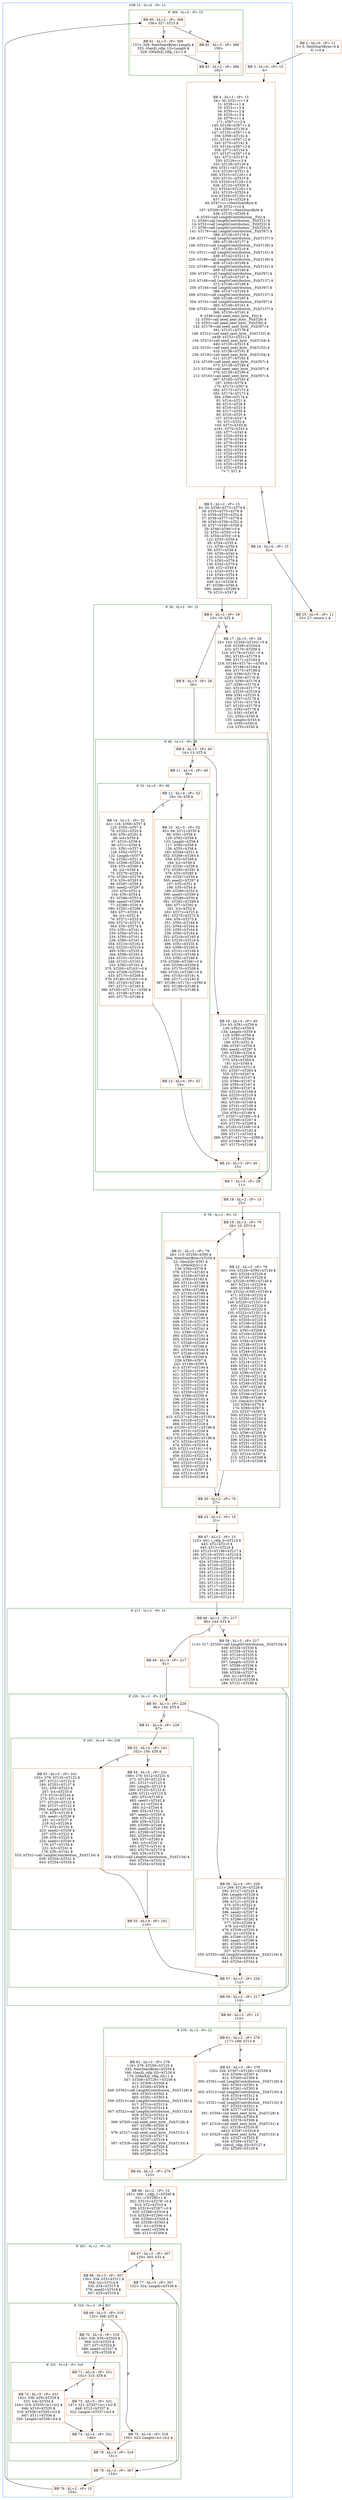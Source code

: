 digraph routine {
	graph [fontname=helvetica, fontsize=13, nodesep="0.1", ranksep="0.5"];
	node [label="\N", height="0.25", width="0.4", shape=box];
	edge [color=black];
	graph [bb="0,0,1021,10685"];
	subgraph cluster_for_15 {
		graph [color=dodgerblue,
			label="FOR 15 : hL=0 : rP= 11",
			lp="517,10666",
			bb="162,16,871,10677"];
		subgraph cluster_if_28 {
			graph [color=darkgreen,
				label="IF 28 : hL=2 : rP= 15 ",
				lp="555,8100",
				bb="340,5612,769,8111"];
			subgraph cluster_if_40 {
				graph [label="IF 40 : hL=3 : rP= 28 ",
					lp="550,7525",
					bb="348,5690,751,7536"];
				subgraph cluster_if_52 {
					graph [label="IF 52 : hL=4 : rP= 40 ",
						lp="545,6790",
						bb="356,5768,733,6801"];
					blok_13 [label="BB 13 : hL=4 : rP= 52\n19> ", height="0.56", width="2.00", color=chocolate, pos="637,5796"];
					blok_12 [label="BB 12 : hL=4 : rP= 52\n18> 16: hT8 $\n", height="0.56", width="2.00", color=chocolate, pos="487,6750"];
					blok_14 [label="BB 14 : hL=5 : rP= 52\n42> 116: hT60=hT57 $\n125: hT55=hT57 $\n78: hT252=hT25 $\n530: hT9=hT252 $\n86: lc4=hT56 $\n97: hT10=hT38\
 $\n99: hT11=hT40 $\n101: hT61=hT57 $\n128: hT62=hT57 $\n132: Length=hT57 $\n74: hT262=hT21 $\n550: hT266=hT262 $\n554: hT3=hT26\
6 $\n82: lc2=hT49 $\n75: hT279=hT28 $\n570: hT283=hT279 $\n574: hT4=hT283 $\n89: hT297=hT50 $\n593: need2=hT297 $\n103: hT5=hT51\
 $\n104: hT8=hT54 $\n91: hT299=hT53 $\n598: need3=hT299 $\n77: hT288=hT30 $\n580: hT291=hT288 $\n583: hT7=hT291 $\n84: lc3=hT52 \
$\n76: hT271=hT23 $\n560: hT274=hT271 $\n563: hT6=hT274 $\n353: hT91=hT161 $\n230: hT94=hT161 $\n234: hT95=hT161 $\n238: hT80=hT\
161 $\n354: hT219=hT162 $\n452: hT235=hT219 $\n495: hT81=hT235 $\n364: hT98=hT163 $\n244: hT101=hT163 $\n248: hT102=hT163 $\n252\
: hT82=hT163 $\n375: hT205=hT163!=0 $\n429: hT208=hT205 $\n433: hT170=hT208 $\n379: hT180=hT163!=0 $\n393: hT183=hT180 $\n397: h\
T171=hT183 $\n386: hT185=hT174==hT60 $\n401: hT188=hT185 $\n405: hT175=hT188 $\n", height="11.44", width="2.47", color=chocolate, pos="453,6266"];
					blok_15 [label="BB 15 : hL=5 : rP= 52\n45> 94: hT12=hT35 $\n96: hT61=hT58 $\n129: hT62=hT58 $\n133: Length=hT58 $\n117: hT60=hT58 $\n126: hT55=h\
T58 $\n193: hT264=hT21 $\n552: hT268=hT264 $\n556: hT3=hT268 $\n194: lc2=hT49 $\n195: hT281=hT28 $\n572: hT285=hT281 $\n576: hT4\
=hT285 $\n196: hT297=hT50 $\n595: need2=hT297 $\n197: hT5=hT51 $\n198: hT8=hT54 $\n199: hT299=hT53 $\n599: need3=hT299 $\n200: h\
T289=hT30 $\n581: hT292=hT289 $\n584: hT7=hT292 $\n201: lc3=hT52 $\n202: hT272=hT23 $\n561: hT275=hT272 $\n564: hT6=hT275 $\n351\
: hT92=hT164 $\n231: hT94=hT164 $\n235: hT95=hT164 $\n239: hT80=hT164 $\n352: hT219=hT165 $\n453: hT235=hT219 $\n496: hT81=hT235\
 $\n363: hT99=hT166 $\n245: hT101=hT166 $\n249: hT102=hT166 $\n253: hT82=hT166 $\n376: hT206=hT166!=0 $\n430: hT208=hT206 $\n434\
: hT170=hT208 $\n380: hT181=hT166!=0 $\n394: hT183=hT181 $\n398: hT171=hT183 $\n387: hT186=hT174==hT60 $\n402: hT188=hT186 $\n40\
6: hT175=hT188 $\n", height="10.56", width="2.44", color=chocolate, pos="637,6266"];
					blok_12 -> blok_14 [label=T, pos="e,482,6678 486,6730 485,6719 484,6705 483,6688", lp="490,6704"];
					blok_14 -> blok_13 [pos="e,590,5816 542,5859 544,5858 545,5856 546,5854 555,5841 568,5830 581,5821"];
					blok_12 -> blok_15 [label=F, pos="e,560,6646 498,6730 517,6704 531,6705 545,6678 549,6671 552,6663 556,6655", lp="536,6704"];
					blok_15 -> blok_13 [pos="e,637,5816 637,5886 637,5863 637,5842 637,5826"];
				}
				blok_10 [label="BB 10 : hL=3 : rP= 40\n15> ", height="0.56", width="2.00", color=chocolate, pos="671,5718"];
				blok_9 [label="BB 9 : hL=3 : rP= 40\n14> 13: hT5 $\n", height="0.56", width="1.89", color=chocolate, pos="506,7485"];
				blok_11 [label="BB 11 : hL=4 : rP= 40\n39> ", height="0.56", width="1.97", color=chocolate, pos="487,7121"];
				blok_16 [label="BB 16 : hL=4 : rP= 40\n23> 93: hT61=hT59 $\n130: hT62=hT59 $\n134: Length=hT59 $\n118: hT60=hT59 $\n127: hT55=hT59 $\n188: hT5=h\
T51 $\n189: hT297=hT50 $\n594: need2=hT297 $\n190: hT280=hT28 $\n571: hT284=hT280 $\n575: hT4=hT284 $\n191: lc2=hT49 $\n192: hT2\
63=hT21 $\n551: hT267=hT263 $\n555: hT3=hT267 $\n349: hT93=hT167 $\n232: hT94=hT167 $\n236: hT95=hT167 $\n240: hT80=hT167 $\n350\
: hT219=hT168 $\n454: hT235=hT219 $\n497: hT81=hT235 $\n362: hT100=hT169 $\n246: hT101=hT169 $\n250: hT102=hT169 $\n254: hT82=hT\
169 $\n377: hT207=hT169!=0 $\n431: hT208=hT207 $\n435: hT170=hT208 $\n381: hT182=hT169!=0 $\n395: hT183=hT182 $\n399: hT171=hT18\
3 $\n388: hT187=hT174==hT60 $\n403: hT188=hT187 $\n407: hT175=hT188 $\n", height="8.11", width="2.47", color=chocolate, pos="654,7121"];
				blok_9 -> blok_11 [label=T, pos="e,488,7141 505,7465 505,7459 504,7453 504,7447 498,7338 492,7209 489,7151", lp="511,7439"];
				blok_13 -> blok_10 [pos="e,661,5738 644,5776 645,5773 646,5771 647,5768 650,5761 653,5754 657,5747"];
				blok_9 -> blok_16 [label=F, pos="e,565,7409 511,7465 512,7459 513,7453 514,7447 515,7443 514,7433 516,7431 528,7416 542,7424 557,7415", lp="520,7439"];
				blok_16 -> blok_10 [pos="e,681,5738 664,6829 684,6801 714,6827 734,6801 742,6792 742,6761 742,6750 742,6750 742,6750 742,5796 742,5783 743,5778 734,5768 \
720,5749 705,5755 689,5744"];
				blok_11 -> blok_12 [pos="e,487,6770 487,7101 487,7039 487,6854 487,6780"];
			}
			blok_6 [label="BB 6 : hL=2 : rP= 28\n10> 10: hT2 $\n", height="0.56", width="1.89", color=chocolate, pos="533,8060"];
			blok_8 [label="BB 8 : hL=3 : rP= 28\n36> ", height="0.56", width="1.89", color=chocolate, pos="506,7776"];
			blok_7 [label="BB 7 : hL=2 : rP= 28\n11> ", height="0.56", width="1.89", color=chocolate, pos="680,5640"];
			blok_17 [label="BB 17 : hL=3 : rP= 28\n24> 143: hT204=hT102!=0 $\n428: hT208=hT204 $\n432: hT170=hT208 $\n216: hT179=hT102!=0 $\n392: hT183=hT17\
9 $\n396: hT171=hT183 $\n218: hT184=hT174==hT45 $\n400: hT188=hT184 $\n404: hT175=hT188 $\n340: hT90=hT176 $\n229: hT94=hT176 $\\
n233: hT95=hT176 $\n237: hT80=hT176 $\n342: hT219=hT177 $\n451: hT235=hT219 $\n494: hT81=hT235 $\n355: hT97=hT178 $\n243: hT101=\
hT178 $\n247: hT102=hT178 $\n251: hT82=hT178 $\n21: hT61=hT45 $\n131: hT62=hT45 $\n135: Length=hT45 $\n24: hT60=hT45 $\n124: hT5\
5=hT45 $\n", height="5.89", width="2.50", color=chocolate, pos="671,7776"];
			blok_6 -> blok_8 [label=T, pos="e,508,7796 530,8040 530,8034 529,8028 528,8022 520,7944 512,7852 509,7806", lp="536,8014"];
			blok_10 -> blok_7 [pos="e,678,5660 673,5698 674,5689 675,5679 677,5670"];
			blok_6 -> blok_17 [label=F, pos="e,581,7984 536,8040 536,8034 537,8028 538,8022 539,8018 538,8008 540,8006 549,7993 560,7998 573,7990", lp="544,8014"];
			blok_17 -> blok_7 [pos="e,691,5660 681,7564 704,7536 737,7573 759,7546 762,7543 760,7488 760,7485 760,7485 760,7485 760,5718 760,5705 761,5699 752,5690 \
735,5669 718,5677 699,5666"];
			blok_8 -> blok_9 [pos="e,506,7505 506,7756 506,7706 506,7575 506,7515"];
		}
		subgraph cluster_if_79 {
			graph [color=darkgreen,
				label="IF 79 : hL=2 : rP= 15 ",
				lp="590,5503",
				bb="389,4257,790,5514"];
			blok_19 [label="BB 19 : hL=2 : rP= 79\n26> 23: hT13 $\n", height="0.56", width="1.97", color=chocolate, pos="680,5463"];
			blok_21 [label="BB 21 : hL=3 : rP= 79\n28> 115: hT259=hT60 $\n544: NextStartByte=hT259 $\n22: ((len)[i])=hT61 $\n25: ((Mark)[i])=1 $\n138: hT64=\
hT79 $\n378: hT107=hT183 $\n260: hT108=hT183 $\n262: hT83=hT183 $\n385: hT110=hT188 $\n264: hT111=hT188 $\n266: hT84=hT188 $\n34\
7: hT193=hT189 $\n412: hT196=hT193 $\n416: hT199=hT196 $\n420: hT238=hT199 $\n503: hT244=hT238 $\n515: hT249=hT244 $\n525: hT85=\
hT249 $\n348: hT217=hT190 $\n448: hT218=hT217 $\n450: hT241=hT218 $\n509: hT247=hT241 $\n521: hT86=hT247 $\n360: hT239=hT191 $\n\
505: hT245=hT239 $\n517: hT248=hT245 $\n523: hT87=hT248 $\n361: hT240=hT192 $\n507: hT246=hT240 $\n519: hT88=hT246 $\n228: hT89=\
hT67 $\n242: hT194=hT95 $\n413: hT197=hT194 $\n417: hT200=hT197 $\n421: hT237=hT200 $\n501: hT243=hT237 $\n513: hT250=hT243 $\n5\
27: hT255=hT250 $\n537: hT257=hT255 $\n541: hT258=hT257 $\n543: hT96=hT258 $\n256: hT236=hT102 $\n499: hT242=hT236 $\n511: hT251\
=hT242 $\n529: hT256=hT251 $\n539: hT103=hT256 $\n415: hT227=hT194+hT193 $\n464: hT228=hT227 $\n466: hT195=hT228 $\n419: hT230=h\
T197+hT196 $\n468: hT231=hT230 $\n470: hT198=hT231 $\n423: hT233=hT200+hT199 $\n472: hT234=hT233 $\n474: hT201=hT234 $\n425: hT2\
21=hT191!=0 $\n456: hT222=hT221 $\n458: hT202=hT222 $\n427: hT224=hT192!=0 $\n460: hT225=hT224 $\n462: hT203=hT225 $\n442: hT214\
=hT67 $\n444: hT215=hT183 $\n446: hT216=hT188 $\n", height="14.56", width="2.50", color=chocolate, pos="487,4867"];
			blok_20 [label="BB 20 : hL=2 : rP= 79\n27> ", height="0.56", width="2.00", color=chocolate, pos="565,4285"];
			blok_22 [label="BB 22 : hL=3 : rP= 79\n30> 164: hT226=hT95+hT140 $\n463: hT228=hT226 $\n465: hT195=hT228 $\n162: hT229=hT95+hT140 $\n467: hT231=\
hT229 $\n469: hT198=hT231 $\n159: hT232=hT95+hT140 $\n471: hT234=hT232 $\n473: hT201=hT234 $\n149: hT220=hT153!=0 $\n455: hT222=\
hT220 $\n457: hT202=hT222 $\n155: hT223=hT155!=0 $\n459: hT225=hT223 $\n461: hT203=hT225 $\n374: hT106=hT208 $\n259: hT108=hT208\
 $\n261: hT83=hT208 $\n339: hT109=hT209 $\n263: hT111=hT209 $\n265: hT84=hT209 $\n344: hT238=hT210 $\n502: hT244=hT238 $\n514: h\
T249=hT244 $\n524: hT85=hT249 $\n346: hT217=hT211 $\n447: hT218=hT217 $\n449: hT241=hT218 $\n508: hT247=hT241 $\n520: hT86=hT247\
 $\n357: hT239=hT212 $\n504: hT245=hT239 $\n516: hT248=hT245 $\n522: hT87=hT248 $\n359: hT240=hT213 $\n506: hT246=hT240 $\n518: \
hT88=hT246 $\n123: ((len)[i])=hT62 $\n102: hT64=hT79 $\n174: hT89=hT67 $\n203: hT237=hT95 $\n500: hT243=hT237 $\n512: hT250=hT24\
3 $\n526: hT255=hT250 $\n536: hT257=hT255 $\n540: hT258=hT257 $\n542: hT96=hT258 $\n211: hT236=hT102 $\n498: hT242=hT236 $\n510:\
 hT251=hT242 $\n528: hT256=hT251 $\n538: hT103=hT256 $\n227: hT214=hT67 $\n215: hT215=hT208 $\n217: hT216=hT209 $\n", height="12.56", width="2.75", color=chocolate, pos="683,4867"];
			blok_19 -> blok_21 [label=T, pos="e,577,5384 639,5443 621,5432 600,5417 583,5393", lp="621,5417"];
			blok_21 -> blok_20 [pos="e,562,4305 557,4343 558,4333 560,4323 561,4315"];
			blok_19 -> blok_22 [label=F, pos="e,681,5319 680,5443 680,5420 681,5379 681,5329", lp="686,5417"];
			blok_22 -> blok_20 [pos="e,571,4305 596,4415 591,4391 585,4366 580,4343 579,4334 576,4324 574,4315"];
		}
		subgraph cluster_if_217 {
			graph [color=darkgreen,
				label="IF 217 : hL=2 : rP= 15 ",
				lp="512,3814",
				bb="170,2126,853,3825"];
			subgraph cluster_if_229 {
				graph [label="IF 229 : hL=3 : rP= 217 ",
					lp="507,3447",
					bb="178,2204,835,3458"];
				subgraph cluster_if_241 {
					graph [label="IF 241 : hL=4 : rP= 229 ",
						lp="502,2920",
						bb="186,2282,817,2931"];
					blok_55 [label="BB 55 : hL=4 : rP= 241\n110> ", height="0.56", width="2.08", color=chocolate, pos="657,2310"];
					blok_52 [label="BB 52 : hL=4 : rP= 241\n102> 156: hT8 $\n", height="0.56", width="2.08", color=chocolate, pos="435,2880"];
					blok_53 [label="BB 53 : hL=5 : rP= 241\n103> 279: hT125=hT122 $\n287: hT121=hT122 $\n180: hT253=hT137 $\n531: hT9=hT253 $\n207: lc4=hT235 $\n273\
: hT10=hT234 $\n275: hT11=hT119 $\n277: hT126=hT122 $\n290: hT127=hT122 $\n294: Length=hT122 $\n176: hT3=hT139 $\n255: need1=hT2\
36 $\n241: lc1=hT237 $\n219: lc2=hT238 $\n177: hT4=hT152 $\n223: need2=hT239 $\n257: hT5=hT222 $\n258: hT8=hT225 $\n225: need3=h\
T240 $\n179: hT7=hT154 $\n221: lc3=hT241 $\n178: hT6=hT141 $\n533: hT331=call LengthContribution__Fi(hT134) $\n639: hT334=hT331 \
$\n643: hT254=hT334 $\n", height="5.89", width="4.22", color=chocolate, pos="346,2588"];
					blok_54 [label="BB 54 : hL=5 : rP= 241\n108> 270: hT12=hT231 $\n272: hT126=hT123 $\n291: hT127=hT123 $\n295: Length=hT123 $\n280: hT125=hT123 $\\
n288: hT121=hT123 $\n482: hT3=hT139 $\n483: need1=hT242 $\n484: lc1=hT243 $\n485: lc2=hT244 $\n486: hT4=hT152 $\n487: need2=hT24\
5 $\n488: hT5=hT222 $\n489: hT8=hT225 $\n490: hT299=hT246 $\n600: need3=hT299 $\n491: hT290=hT154 $\n582: hT293=hT290 $\n585: hT\
7=hT293 $\n492: lc3=hT247 $\n493: hT273=hT141 $\n562: hT276=hT273 $\n565: hT6=hT276 $\n534: hT332=call LengthContribution__Fi(hT\
134) $\n640: hT334=hT332 $\n644: hT254=hT334 $\n", height="6.11", width="4.22", color=chocolate, pos="657,2588"];
					blok_52 -> blok_53 [label=T, pos="e,411,2800 429,2860 426,2848 420,2830 414,2810", lp="428,2834"];
					blok_53 -> blok_55 [pos="e,582,2328 492,2376 495,2373 499,2371 502,2368 523,2352 548,2340 572,2331"];
					blok_52 -> blok_54 [label=F, pos="e,505,2803 445,2860 464,2835 476,2833 498,2811", lp="486,2834"];
					blok_54 -> blok_55 [pos="e,657,2330 657,2368 657,2358 657,2348 657,2340"];
				}
				blok_57 [label="BB 57 : hL=3 : rP= 229\n112> ", height="0.56", width="2.08", color=chocolate, pos="723,2232"];
				blok_50 [label="BB 50 : hL=3 : rP= 229\n96> 150: hT5 $\n", height="0.56", width="2.08", color=chocolate, pos="435,3407"];
				blok_51 [label="BB 51 : hL=4 : rP= 229\n97> ", height="0.56", width="2.08", color=chocolate, pos="435,3147"];
				blok_56 [label="BB 56 : hL=4 : rP= 229\n111> 269: hT126=hT228 $\n292: hT127=hT228 $\n296: Length=hT228 $\n281: hT125=hT228 $\n289: hT121=hT228 $\
\n475: hT5=hT222 $\n476: hT297=hT248 $\n596: need2=hT297 $\n477: hT282=hT152 $\n573: hT286=hT282 $\n577: hT4=hT286 $\n478: lc2=h\
T249 $\n479: hT338=hT250 $\n652: lc1=hT338 $\n480: hT296=hT251 $\n592: need1=hT296 $\n481: hT265=hT139 $\n553: hT269=hT265 $\n55\
7: hT3=hT269 $\n535: hT333=call LengthContribution__Fi(hT134) $\n641: hT334=hT333 $\n645: hT254=hT334 $\n", height="5.22", width="4.22", color=chocolate, pos="671,3147"];
				blok_50 -> blok_51 [label=T, pos="e,435,3167 435,3387 435,3341 435,3231 435,3177", lp="440,3361"];
				blok_55 -> blok_57 [pos="e,695,2252 663,2290 664,2287 665,2284 667,2282 673,2274 680,2266 687,2259"];
				blok_50 -> blok_56 [label=F, pos="e,519,3330 446,3387 469,3360 483,3361 511,3337", lp="494,3361"];
				blok_56 -> blok_57 [pos="e,733,2252 681,2959 725,2911 782,2989 825,2941 828,2938 826,2883 826,2880 826,2880 826,2880 826,2310 826,2297 827,2291 818,2282 \
793,2255 769,2274 741,2258"];
				blok_51 -> blok_52 [pos="e,435,2900 435,3127 435,3081 435,2966 435,2910"];
			}
			blok_48 [label="BB 48 : hL=2 : rP= 217\n90> 144: hT2 $\n", height="0.56", width="2.06", color=chocolate, pos="565,3774"];
			blok_49 [label="BB 49 : hL=3 : rP= 217\n91> ", height="0.56", width="2.06", color=chocolate, pos="432,3594"];
			blok_59 [label="BB 59 : hL=2 : rP= 217\n114> ", height="0.56", width="2.06", color=chocolate, pos="723,2154"];
			blok_58 [label="BB 58 : hL=3 : rP= 217\n113> 317: hT330=call LengthContribution__Fi(hT134) $\n638: hT334=hT330 $\n642: hT254=hT334 $\n165: hT126\
=hT255 $\n293: hT127=hT255 $\n297: Length=hT255 $\n267: hT296=hT256 $\n591: need1=hT296 $\n268: hT338=hT257 $\n650: lc1=hT338 $\\
n169: hT125=hT258 $\n286: hT121=hT258 $\n", height="3.00", width="4.61", color=chocolate, pos="679,3594"];
			blok_48 -> blok_49 [label=T, pos="e,447,3614 550,3754 539,3739 524,3720 510,3702 491,3675 468,3644 453,3622", lp="544,3728"];
			blok_57 -> blok_59 [pos="e,723,2174 723,2212 723,2203 723,2194 723,2184"];
			blok_48 -> blok_58 [label=F, pos="e,607,3702 575,3754 583,3740 592,3725 602,3710", lp="600,3728"];
			blok_58 -> blok_59 [pos="e,735,2174 689,3486 734,3436 790,3505 836,3458 844,3449 844,3418 844,3407 844,3407 844,3407 844,2232 844,2219 846,2213 836,2204 \
806,2173 778,2197 744,2180"];
			blok_49 -> blok_50 [pos="e,435,3427 432,3574 433,3541 434,3476 435,3437"];
		}
		subgraph cluster_if_279 {
			graph [color=darkgreen,
				label="IF 279 : hL=2 : rP= 15 ",
				lp="538,2017",
				bb="222,1379,853,2028"];
			blok_61 [label="BB 61 : hL=2 : rP= 279\n117> 168: hT13 $\n", height="0.56", width="2.08", color=chocolate, pos="693,1977"];
			blok_62 [label="BB 62 : hL=3 : rP= 279\n118> 278: hT259=hT125 $\n545: NextStartByte=hT259 $\n166: ((len)[i_rdlp_0])=hT126 $\n170: ((Mark)[i_rdlp\
_0])=1 $\n547: hT308=hT128==hT259 $\n611: hT309=hT308 $\n613: hT260=hT309 $\n549: hT302=call LengthContribution__Fi(hT128) $\n60\
3: hT303=hT302 $\n605: hT261=hT303 $\n559: hT313=call LengthContribution__Fi(hT130) $\n617: hT314=hT313 $\n619: hT270=hT314 $\n5\
67: hT322=call LengthContribution__Fi(hT132) $\n628: hT323=hT322 $\n630: hT277=hT323 $\n569: hT305=call need_next_byte__Fi(hT128\
) $\n607: hT306=hT305 $\n609: hT278=hT306 $\n579: hT317=call need_next_byte__Fi(hT131) $\n622: hT318=hT317 $\n624: hT287=hT318 $\
\n587: hT326=call need_next_byte__Fi(hT133) $\n633: hT327=hT326 $\n635: hT294=hT327 $\n589: hT295=hT129 $\n", height="6.11", width="4.22", color=chocolate, pos="382,1685"];
			blok_64 [label="BB 64 : hL=2 : rP= 279\n123> ", height="0.56", width="2.08", color=chocolate, pos="629,1407"];
			blok_63 [label="BB 63 : hL=3 : rP= 279\n120> 326: hT307=hT128==hT259 $\n610: hT309=hT307 $\n612: hT260=hT309 $\n300: hT301=call LengthContributi\
on__Fi(hT128) $\n602: hT303=hT301 $\n604: hT261=hT303 $\n305: hT312=call LengthContribution__Fi(hT130) $\n616: hT314=hT312 $\n61\
8: hT270=hT314 $\n311: hT321=call LengthContribution__Fi(hT132) $\n627: hT323=hT321 $\n629: hT277=hT323 $\n301: hT304=call need_\
next_byte__Fi(hT128) $\n606: hT306=hT304 $\n608: hT278=hT306 $\n307: hT316=call need_next_byte__Fi(hT131) $\n621: hT318=hT316 $\\
n623: hT287=hT318 $\n313: hT325=call need_next_byte__Fi(hT133) $\n632: hT327=hT325 $\n634: hT294=hT327 $\n285: ((len)[i_rdlp_0])\
=hT127 $\n332: hT295=hT129 $\n", height="5.44", width="4.22", color=chocolate, pos="693,1685"];
			blok_61 -> blok_62 [label=T, pos="e,534,1902 632,1957 604,1946 572,1931 542,1908", lp="602,1931"];
			blok_62 -> blok_64 [pos="e,590,1427 534,1469 535,1467 537,1466 538,1465 551,1452 567,1441 581,1432"];
			blok_61 -> blok_63 [label=F, pos="e,693,1881 693,1957 693,1941 693,1918 693,1891", lp="697,1931"];
			blok_63 -> blok_64 [pos="e,634,1427 648,1489 643,1469 639,1451 636,1437"];
		}
		subgraph cluster_if_307 {
			graph [color=darkgreen,
				label="IF 307 : hL=2 : rP= 15 ",
				lp="644,1094",
				bb="434,94,853,1105"];
			subgraph cluster_if_319 {
				graph [label="IF 319 : hL=3 : rP= 307 ",
					lp="639,839",
					bb="442,172,835,850"];
				subgraph cluster_if_331 {
					graph [label="IF 331 : hL=4 : rP= 319 ",
						lp="634,584",
						bb="450,250,817,595"];
					blok_74 [label="BB 74 : hL=4 : rP= 331\n149> ", height="0.56", width="2.06", color=chocolate, pos="723,278"];
					blok_71 [label="BB 71 : hL=4 : rP= 331\n141> 315: hT8 $\n", height="0.56", width="2.08", color=chocolate, pos="567,544"];
					blok_72 [label="BB 72 : hL=5 : rP= 331\n142> 338: hT9=hT329 $\n532: lc4=hT334 $\n144> 318: hT335=lc1+lc2 $\n646: hT10=hT335 $\n319: hT336=hT335+\
lc3 $\n647: hT11=hT336 $\n320: Length=hT336+lc4 $\n", height="1.89", width="2.39", color=chocolate, pos="544,404"];
					blok_73 [label="BB 73 : hL=5 : rP= 331\n147> 321: hT337=lc1+lc2 $\n648: hT12=hT337 $\n322: Length=hT337+lc3 $\n", height="1.00", width="2.39", color=chocolate, pos="723,404"];
					blok_71 -> blok_72 [label=T, pos="e,555,472 564,524 562,513 559,498 557,482", lp="567,498"];
					blok_72 -> blok_74 [pos="e,691,298 630,339 631,338 633,337 634,336 650,325 667,314 682,304"];
					blok_71 -> blok_73 [label=F, pos="e,675,440 578,524 593,506 632,473 667,446", lp="618,498"];
					blok_73 -> blok_74 [pos="e,723,298 723,368 723,349 723,326 723,308"];
				}
				blok_76 [label="BB 76 : hL=3 : rP= 319\n151> ", height="0.56", width="2.06", color=chocolate, pos="753,200"];
				blok_69 [label="BB 69 : hL=3 : rP= 319\n135> 309: hT5 $\n", height="0.56", width="2.06", color=chocolate, pos="590,799"];
				blok_70 [label="BB 70 : hL=4 : rP= 319\n136> 336: hT6=hT320 $\n566: lc3=hT323 $\n337: hT7=hT324 $\n586: need3=hT327 $\n601: hT8=hT328 $\n", height="1.44", width="2.14", color=chocolate, pos="567,675"];
				blok_75 [label="BB 75 : hL=4 : rP= 319\n150> 323: Length=lc1+lc2 $\n", height="0.56", width="2.44", color=chocolate, pos="739,675"];
				blok_69 -> blok_70 [label=T, pos="e,577,727 586,779 584,768 581,753 579,737", lp="590,753"];
				blok_74 -> blok_76 [pos="e,745,220 730,258 731,255 732,253 733,250 736,243 738,236 741,229"];
				blok_69 -> blok_75 [label=F, pos="e,704,695 601,779 628,747 667,720 695,701", lp="639,753"];
				blok_75 -> blok_76 [pos="e,763,220 739,655 740,644 742,632 749,623 771,597 798,620 818,595 826,586 826,555 826,544 826,544 826,544 826,278 826,265 827,26\
0 818,250 803,231 788,237 771,226"];
				blok_70 -> blok_71 [pos="e,567,564 567,623 567,606 567,589 567,574"];
			}
			blok_67 [label="BB 67 : hL=2 : rP= 307\n129> 303: hT2 $\n", height="0.56", width="2.08", color=chocolate, pos="629,1054"];
			blok_68 [label="BB 68 : hL=3 : rP= 307\n130> 334: hT3=hT311 $\n558: lc2=hT314 $\n335: hT4=hT315 $\n578: need2=hT318 $\n597: hT5=hT319 $\n", height="1.44", width="2.11", color=chocolate, pos="590,930"];
			blok_78 [label="BB 78 : hL=2 : rP= 307\n153> ", height="0.56", width="2.08", color=chocolate, pos="770,122"];
			blok_77 [label="BB 77 : hL=3 : rP= 307\n152> 324: Length=hT338 $\n", height="0.56", width="2.39", color=chocolate, pos="759,930"];
			blok_67 -> blok_68 [label=T, pos="e,607,982 623,1034 620,1022 614,1007 610,992", lp="623,1008"];
			blok_76 -> blok_78 [pos="e,765,142 757,180 759,171 761,161 763,152"];
			blok_67 -> blok_77 [label=F, pos="e,730,950 639,1034 663,1003 696,975 722,956", lp="674,1008"];
			blok_77 -> blok_78 [pos="e,780,142 759,910 760,899 762,887 769,878 790,852 817,875 836,850 844,840 844,810 844,799 844,799 844,799 844,200 844,187 845,18\
2 836,172 821,153 805,159 788,148"];
			blok_68 -> blok_69 [pos="e,590,819 590,878 590,861 590,844 590,829"];
		}
		subgraph cluster_if_369 {
			graph [color=darkgreen,
				label="IF 369 : hL=2 : rP= 15 ",
				lp="518,10635",
				bb="324,10365,711,10646"];
			blok_83 [label="BB 83 : hL=2 : rP= 369\n162> ", height="0.56", width="2.08", color=chocolate, pos="533,10393"];
			blok_80 [label="BB 80 : hL=2 : rP= 369\n156> 327: hT13 $\n", height="0.56", width="2.08", color=chocolate, pos="596,10595"];
			blok_81 [label="BB 81 : hL=3 : rP= 369\n157> 328: NextStartByte=Length $\n325: ((len)[i_rdlp_1])=Length $\n329: ((Mark)[i_rdlp_1])=1 $\n", height="1.00", width="2.97", color=chocolate, pos="596,10487"];
			blok_82 [label="BB 82 : hL=3 : rP= 369\n159> ", height="0.56", width="2.08", color=chocolate, pos="407,10487"];
			blok_80 -> blok_81 [label=T, pos="e,596,10523 596,10575 596,10564 596,10548 596,10533", lp="601,10549"];
			blok_81 -> blok_83 [pos="e,543,10413 569,10451 562,10442 555,10432 548,10422"];
			blok_80 -> blok_82 [label=F, pos="e,442,10507 561,10575 530,10558 485,10531 451,10512", lp="537,10549"];
			blok_82 -> blok_83 [pos="e,506,10413 434,10467 452,10453 478,10434 498,10419"];
		}
		blok_3 [label="BB 3 : hL=0 : rP= 15\n6> ", height="0.56", width="1.89", color=chocolate, pos="243,10393"];
		blok_4 [label="BB 4 : hL=1 : rP= 15\n34> 30: hT21=i+1 $\n31: hT28=i+1 $\n33: hT23=i+2 $\n34: hT30=i+2 $\n36: hT25=i+3 $\n26: hT79=i+1 $\n171: h\
T67=i+2 $\n145: hT139=hT67+1 $\n343: hT68=hT139 $\n147: hT152=hT67+1 $\n356: hT69=hT152 $\n151: hT141=hT67+2 $\n345: hT70=hT141 \
$\n153: hT154=hT67+2 $\n358: hT71=hT154 $\n157: hT137=hT67+3 $\n341: hT72=hT137 $\n330: hT129=i+3 $\n333: hT128=hT129 $\n304: hT\
311=hT129+1 $\n615: hT130=hT311 $\n306: hT315=hT129+1 $\n620: hT131=hT315 $\n310: hT320=hT129+2 $\n626: hT132=hT320 $\n312: hT32\
4=hT129+2 $\n631: hT133=hT324 $\n316: hT329=hT129+3 $\n637: hT134=hT329 $\n40: hT47=i==NextStartByte $\n28: hT32=i<2 $\n167: hT2\
09=hT67==NextStartByte $\n436: hT135=hT209 $\n8: hT45=call LengthContribution__Fi(i) $\n11: hT49=call LengthContribution__Fi(hT2\
1) $\n14: hT52=call LengthContribution__Fi(hT23) $\n17: hT56=call LengthContribution__Fi(hT25) $\n141: hT176=call LengthContribu\
tion__Fi(hT67) $\n389: hT136=hT176 $\n158: hT177=call LengthContribution__Fi(hT137) $\n390: hT138=hT177 $\n146: hT210=call Lengt\
hContribution__Fi(hT139) $\n437: hT140=hT210 $\n152: hT211=call LengthContribution__Fi(hT141) $\n438: hT142=hT211 $\n220: hT189=\
call LengthContribution__Fi(hT139) $\n408: hT143=hT189 $\n222: hT190=call LengthContribution__Fi(hT141) $\n409: hT144=hT190 $\n2\
06: hT167=call LengthContribution__Fi(hT67) $\n371: hT145=hT167 $\n210: hT168=call LengthContribution__Fi(hT137) $\n372: hT146=h\
T168 $\n205: hT164=call LengthContribution__Fi(hT67) $\n368: hT147=hT164 $\n209: hT165=call LengthContribution__Fi(hT137) $\n369\
: hT148=hT165 $\n204: hT161=call LengthContribution__Fi(hT67) $\n365: hT149=hT161 $\n208: hT162=call LengthContribution__Fi(hT13\
7) $\n366: hT150=hT162 $\n9: hT46=call need_next_byte__Fi(i) $\n12: hT50=call need_next_byte__Fi(hT28) $\n15: hT53=call need_nex\
t_byte__Fi(hT30) $\n142: hT178=call need_next_byte__Fi(hT67) $\n391: hT151=hT178 $\n148: hT212=call need_next_byte__Fi(hT152) $\\
n439: hT153=hT212 $\n154: hT213=call need_next_byte__Fi(hT154) $\n440: hT155=hT213 $\n224: hT191=call need_next_byte__Fi(hT152) \
$\n410: hT156=hT191 $\n226: hT192=call need_next_byte__Fi(hT154) $\n411: hT157=hT192 $\n214: hT169=call need_next_byte__Fi(hT67)\
 $\n373: hT158=hT169 $\n213: hT166=call need_next_byte__Fi(hT67) $\n370: hT159=hT166 $\n212: hT163=call need_next_byte__Fi(hT67)\
 $\n367: hT160=hT163 $\n187: hT65=hT79 $\n175: hT172=hT67 $\n382: hT173=hT172 $\n383: hT174=hT173 $\n384: hT66=hT174 $\n81: hT14\
=hT21 $\n88: hT15=hT28 $\n83: hT16=hT23 $\n90: hT17=hT30 $\n85: hT18=hT25 $\n107: hT19=hT47 $\n92: hT1=hT32 $\n105: hT73=hT45 $\\
n181: hT75=hT45 $\n183: hT77=hT45 $\n185: hT20=hT45 $\n109: hT74=hT49 $\n182: hT76=hT49 $\n184: hT78=hT49 $\n186: hT22=hT49 $\n1\
12: hT24=hT52 $\n119: hT26=hT56 $\n106: hT27=hT46 $\n110: hT29=hT50 $\n113: hT31=hT53 $\n7> 7: hT1 $\n", height="23.89", width="4.22", color=chocolate, pos="533,9475"];
		blok_24 [label="BB 24 : hL=0 : rP= 15\n32> ", height="0.56", width="2.00", color=chocolate, pos="791,8351"];
		blok_5 [label="BB 5 : hL=2 : rP= 15\n8> 20: hT59=hT73+hT74 $\n39: hT35=hT75+hT76 $\n19: hT58=hT35+hT52 $\n37: hT38=hT77+hT78 $\n38: hT40=hT38+h\
T52 $\n18: hT57=hT40+hT56 $\n29: hT48=hT46!=0 $\n32: hT51=hT50!=0 $\n35: hT54=hT53!=0 $\n122: hT33=hT59 $\n95: hT34=hT35 $\n121:\
 hT36=hT58 $\n98: hT37=hT38 $\n100: hT39=hT40 $\n120: hT41=hT57 $\n173: hT63=hT79 $\n136: hT42=hT79 $\n108: hT2=hT48 $\n111: hT4\
3=hT51 $\n114: hT44=hT54 $\n80: hT338=hT45 $\n649: lc1=hT338 $\n87: hT296=hT46 $\n590: need1=hT296 $\n79: hT13=hT47 $\n", height="5.89", width="2.36", color=chocolate, pos="533,8351"];
		blok_18 [label="BB 18 : hL=2 : rP= 15\n25> ", height="0.56", width="1.97", color=chocolate, pos="680,5562"];
		blok_23 [label="BB 23 : hL=2 : rP= 15\n31> ", height="0.56", width="2.00", color=chocolate, pos="565,4207"];
		blok_47 [label="BB 47 : hL=2 : rP= 15\n122> 441: i_rdlp_0=hT214 $\n443: hT2=hT215 $\n445: hT13=hT216 $\n163: hT123=hT198+hT217 $\n160: hT119=hT2\
01+hT218 $\n161: hT122=hT119+hT219 $\n424: hT104=hT222 $\n426: hT105=hT225 $\n414: hT124=hT228 $\n284: hT112=hT228 $\n418: hT114\
=hT231 $\n271: hT113=hT231 $\n283: hT115=hT123 $\n422: hT117=hT234 $\n274: hT116=hT234 $\n276: hT118=hT119 $\n282: hT120=hT122 $\
\n", height="4.11", width="2.44", color=chocolate, pos="565,4001"];
		blok_60 [label="BB 60 : hL=2 : rP= 15\n115> ", height="0.56", width="2.00", color=chocolate, pos="704,2076"];
		blok_66 [label="BB 66 : hL=2 : rP= 15\n161> 588: i_rdlp_1=hT295 $\n331: i=hT295+1 $\n302: hT310=hT278!=0 $\n614: hT2=hT310 $\n308: hT319=hT287!=\
0 $\n625: hT298=hT319 $\n314: hT328=hT294!=0 $\n636: hT300=hT328 $\n548: hT338=hT303 $\n651: lc1=hT338 $\n568: need1=hT306 $\n54\
6: hT13=hT309 $\n", height="3.00", width="2.44", color=chocolate, pos="629,1241"];
		blok_79 [label="BB 79 : hL=2 : rP= 15\n154> ", height="0.56", width="2.00", color=chocolate, pos="785,44"];
		blok_3 -> blok_4 [pos="e,381,9957 249,10373 268,10316 322,10144 378,9967"];
		blok_83 -> blok_4 [pos="e,533,10335 533,10373 533,10365 533,10356 533,10345"];
		blok_4 -> blok_24 [label=F, pos="e,786,8371 685,8813 729,8623 769,8449 784,8381", lp="742,8589"];
		blok_4 -> blok_5 [pos="e,533,8563 533,8615 533,8601 533,8587 533,8573"];
		blok_5 -> blok_6 [pos="e,533,8080 533,8139 533,8120 533,8103 533,8090"];
		blok_7 -> blok_18 [pos="e,680,5582 680,5620 680,5611 680,5602 680,5592"];
		blok_18 -> blok_19 [pos="e,680,5483 680,5542 680,5528 680,5509 680,5493"];
		blok_20 -> blok_23 [pos="e,565,4227 565,4265 565,4256 565,4247 565,4237"];
		blok_23 -> blok_47 [pos="e,565,4149 565,4187 565,4179 565,4170 565,4159"];
		blok_47 -> blok_48 [pos="e,565,3794 565,3853 565,3835 565,3818 565,3804"];
		blok_59 -> blok_60 [pos="e,709,2096 718,2134 716,2125 713,2115 711,2106"];
		blok_60 -> blok_61 [pos="e,695,1997 702,2056 700,2042 698,2023 696,2007"];
		blok_64 -> blok_66 [pos="e,629,1349 629,1387 629,1379 629,1370 629,1359"];
		blok_66 -> blok_67 [pos="e,629,1074 629,1133 629,1115 629,1098 629,1084"];
		blok_78 -> blok_79 [pos="e,781,64 774,102 775,93 777,83 779,74"];
		blok_79 -> blok_80 [pos="e,644,10575 823,64 834,72 846,82 854,94 861,104 862,109 862,122 862,3728 862,3728 862,3728 862,3924 857,3973 850,4169 845,4336 7\
89,5511 788,5679 788,7485 788,7485 788,7485 788,7519 790,8082 770,8111 765,8118 759,8113 751,8119 750,8119 751,8120 749,8121 736\
,8131 725,8124 716,8139 613,8310 711,8388 711,8589 711,10487 711,10487 711,10487 711,10503 715,10509 706,10523 694,10543 673,105\
59 653,10570"];
	}
	blok_2 [label="BB 2 : hL=0 : rP= 11\n5> 5: NextStartByte=0 $\n6: i=0 $\n", height="0.78", width="2.14", color=chocolate, pos="77,10487"];
	blok_25 [label="BB 25 : hL=0 : rP= 11\n33> 27: return 1 $\n", height="0.56", width="1.97", color=chocolate, pos="950,8060"];
	blok_2 -> blok_3 [pos="e,208,10413 127,10459 150,10446 177,10430 199,10418"];
	blok_24 -> blok_25 [pos="e,939,8080 802,8331 829,8281 902,8148 934,8089"];
}
